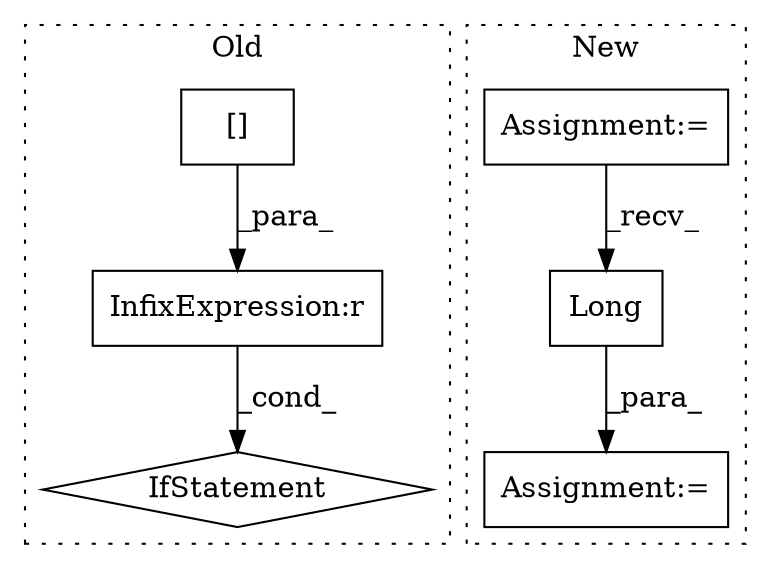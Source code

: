 digraph G {
subgraph cluster0 {
1 [label="[]" a="2" s="4306,4319" l="12,1" shape="box"];
5 [label="InfixExpression:r" a="27" s="4320" l="4" shape="box"];
6 [label="IfStatement" a="25" s="4301,4350" l="4,2" shape="diamond"];
label = "Old";
style="dotted";
}
subgraph cluster1 {
2 [label="Long" a="32" s="4369" l="6" shape="box"];
3 [label="Assignment:=" a="7" s="4393" l="1" shape="box"];
4 [label="Assignment:=" a="7" s="4260" l="1" shape="box"];
label = "New";
style="dotted";
}
1 -> 5 [label="_para_"];
2 -> 3 [label="_para_"];
4 -> 2 [label="_recv_"];
5 -> 6 [label="_cond_"];
}